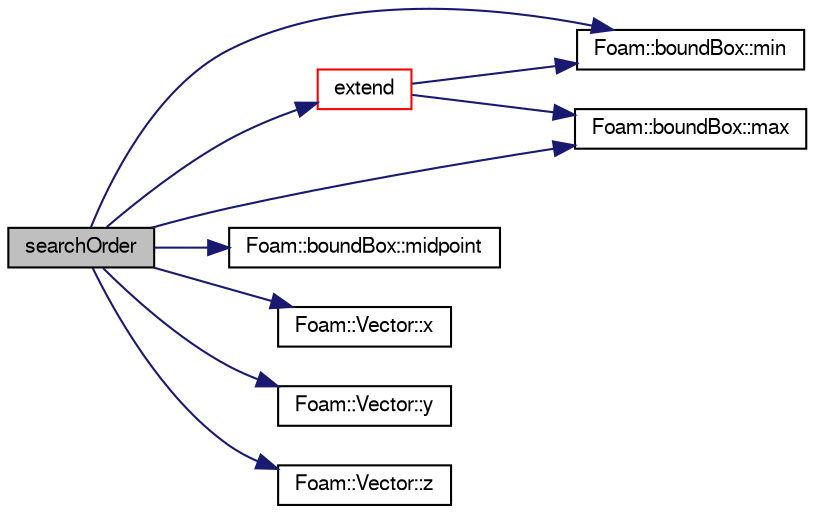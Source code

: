digraph "searchOrder"
{
  bgcolor="transparent";
  edge [fontname="FreeSans",fontsize="10",labelfontname="FreeSans",labelfontsize="10"];
  node [fontname="FreeSans",fontsize="10",shape=record];
  rankdir="LR";
  Node167 [label="searchOrder",height=0.2,width=0.4,color="black", fillcolor="grey75", style="filled", fontcolor="black"];
  Node167 -> Node168 [color="midnightblue",fontsize="10",style="solid",fontname="FreeSans"];
  Node168 [label="extend",height=0.2,width=0.4,color="red",URL="$a27618.html#aa587a09f8f1ac8b806f9f1314f0e0733",tooltip="Return slightly wider bounding box. "];
  Node168 -> Node172 [color="midnightblue",fontsize="10",style="solid",fontname="FreeSans"];
  Node172 [label="Foam::boundBox::min",height=0.2,width=0.4,color="black",URL="$a27102.html#a41bea928bbb72b904d07db28570b07bd",tooltip="Minimum describing the bounding box. "];
  Node168 -> Node178 [color="midnightblue",fontsize="10",style="solid",fontname="FreeSans"];
  Node178 [label="Foam::boundBox::max",height=0.2,width=0.4,color="black",URL="$a27102.html#a43279cd20862e64a21c8c82ee6c2441b",tooltip="Maximum describing the bounding box. "];
  Node167 -> Node178 [color="midnightblue",fontsize="10",style="solid",fontname="FreeSans"];
  Node167 -> Node179 [color="midnightblue",fontsize="10",style="solid",fontname="FreeSans"];
  Node179 [label="Foam::boundBox::midpoint",height=0.2,width=0.4,color="black",URL="$a27102.html#aedd4821d18a238535bc7104ad5a4a210",tooltip="The midpoint of the bounding box. "];
  Node167 -> Node172 [color="midnightblue",fontsize="10",style="solid",fontname="FreeSans"];
  Node167 -> Node180 [color="midnightblue",fontsize="10",style="solid",fontname="FreeSans"];
  Node180 [label="Foam::Vector::x",height=0.2,width=0.4,color="black",URL="$a28442.html#a63327976e5a8359700064a02ae22548e"];
  Node167 -> Node181 [color="midnightblue",fontsize="10",style="solid",fontname="FreeSans"];
  Node181 [label="Foam::Vector::y",height=0.2,width=0.4,color="black",URL="$a28442.html#a1ee865f676fbac703a49c6654dd3ad74"];
  Node167 -> Node182 [color="midnightblue",fontsize="10",style="solid",fontname="FreeSans"];
  Node182 [label="Foam::Vector::z",height=0.2,width=0.4,color="black",URL="$a28442.html#a1c8320b15610de211ec70ef966581423"];
}
